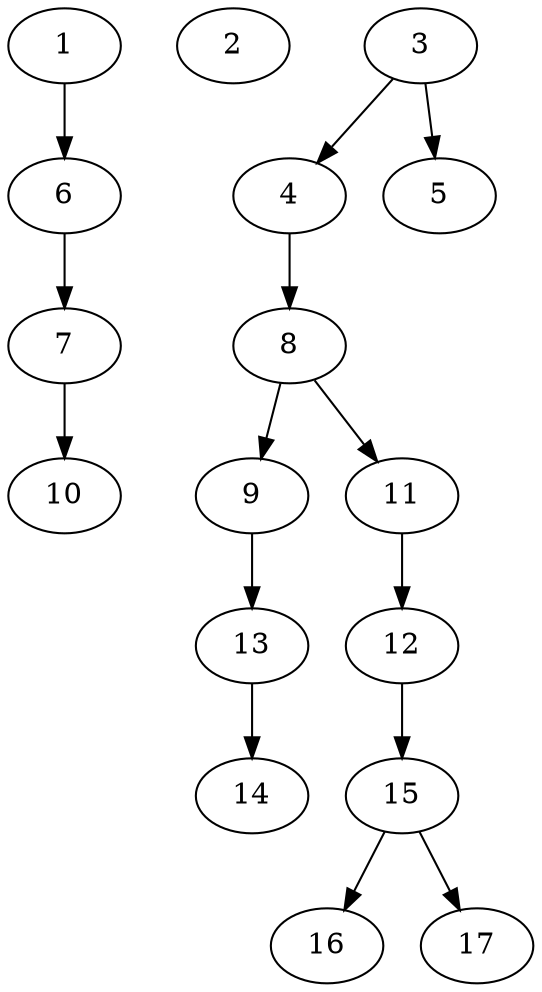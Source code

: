 // DAG (tier=1-easy, mode=compute, n=17, ccr=0.260, fat=0.397, density=0.359, regular=0.713, jump=0.006, mindata=262144, maxdata=2097152)
// DAG automatically generated by daggen at Sun Aug 24 16:33:32 2025
// /home/ermia/Project/Environments/daggen/bin/daggen --dot --ccr 0.260 --fat 0.397 --regular 0.713 --density 0.359 --jump 0.006 --mindata 262144 --maxdata 2097152 -n 17 
digraph G {
  1 [size="195224054734577", alpha="0.07", expect_size="97612027367288"]
  1 -> 6 [size ="22865676075008"]
  2 [size="577904131342084", alpha="0.04", expect_size="288952065671042"]
  3 [size="325842469914673152", alpha="0.16", expect_size="162921234957336576"]
  3 -> 4 [size ="3788161155072"]
  3 -> 5 [size ="3788161155072"]
  4 [size="153313323233436", alpha="0.14", expect_size="76656661616718"]
  4 -> 8 [size ="3924660584448"]
  5 [size="3388770589616420", alpha="0.10", expect_size="1694385294808210"]
  6 [size="46390605105160552", alpha="0.10", expect_size="23195302552580276"]
  6 -> 7 [size ="30666603364352"]
  7 [size="106498159122612", alpha="0.03", expect_size="53249079561306"]
  7 -> 10 [size ="2519132536832"]
  8 [size="16040276345017", alpha="0.17", expect_size="8020138172508"]
  8 -> 9 [size ="1282458779648"]
  8 -> 11 [size ="1282458779648"]
  9 [size="20456109377932", alpha="0.13", expect_size="10228054688966"]
  9 -> 13 [size ="1458686656512"]
  10 [size="1039240090403152", alpha="0.20", expect_size="519620045201576"]
  11 [size="37697764458222704", alpha="0.04", expect_size="18848882229111352"]
  11 -> 12 [size ="33924545773568"]
  12 [size="6699790696661909504", alpha="0.02", expect_size="3349895348330954752"]
  12 -> 15 [size ="28431349710848"]
  13 [size="22574966583066624", alpha="0.19", expect_size="11287483291533312"]
  13 -> 14 [size ="639010603008"]
  14 [size="54281787214104", alpha="0.05", expect_size="27140893607052"]
  15 [size="176702032663543808", alpha="0.05", expect_size="88351016331771904"]
  15 -> 16 [size ="2519132536832"]
  15 -> 17 [size ="2519132536832"]
  16 [size="159855461531648000", alpha="0.05", expect_size="79927730765824000"]
  17 [size="32218081486687", alpha="0.17", expect_size="16109040743343"]
}